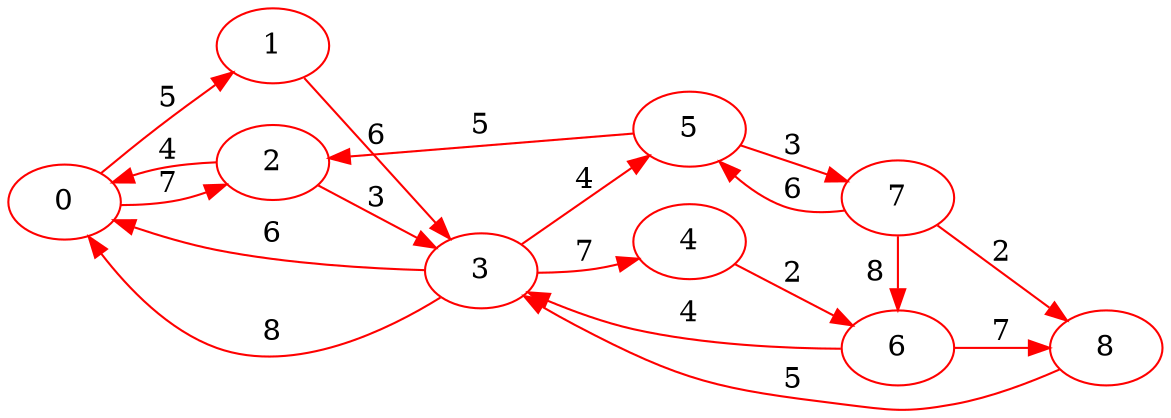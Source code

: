 digraph G {
ranksep = "equally";
rankdir = LR;
{rank = same; 0; };
{rank = same; 1; 2; };
{rank = same; 3; };
{rank = same; 4; 5; };
{rank = same; 6; 7; };
{rank = same; 8; };
{rank = same; };
2 [color = "red"];
7 [color = "red"];
5 [color = "red"];
8 [color = "red"];
6 [color = "red"];
4 [color = "red"];
3 [color = "red"];
1 [color = "red"];
0 [color = "red"];
0->1[label="5" color = "red"];
0->2[label="7" color = "red"];
1->3[label="6" color = "red"];
2->0[label="4" color = "red"];
2->3[label="3" color = "red"];
3->0[label="8" color = "red"];
3->4[label="7" color = "red"];
3->5[label="4" color = "red"];
3->0[label="6" color = "red"];
4->6[label="2" color = "red"];
5->7[label="3" color = "red"];
5->2[label="5" color = "red"];
6->3[label="4" color = "red"];
6->8[label="7" color = "red"];
7->6[label="8" color = "red"];
7->5[label="6" color = "red"];
7->8[label="2" color = "red"];
8->3[label="5" color = "red"];
}

